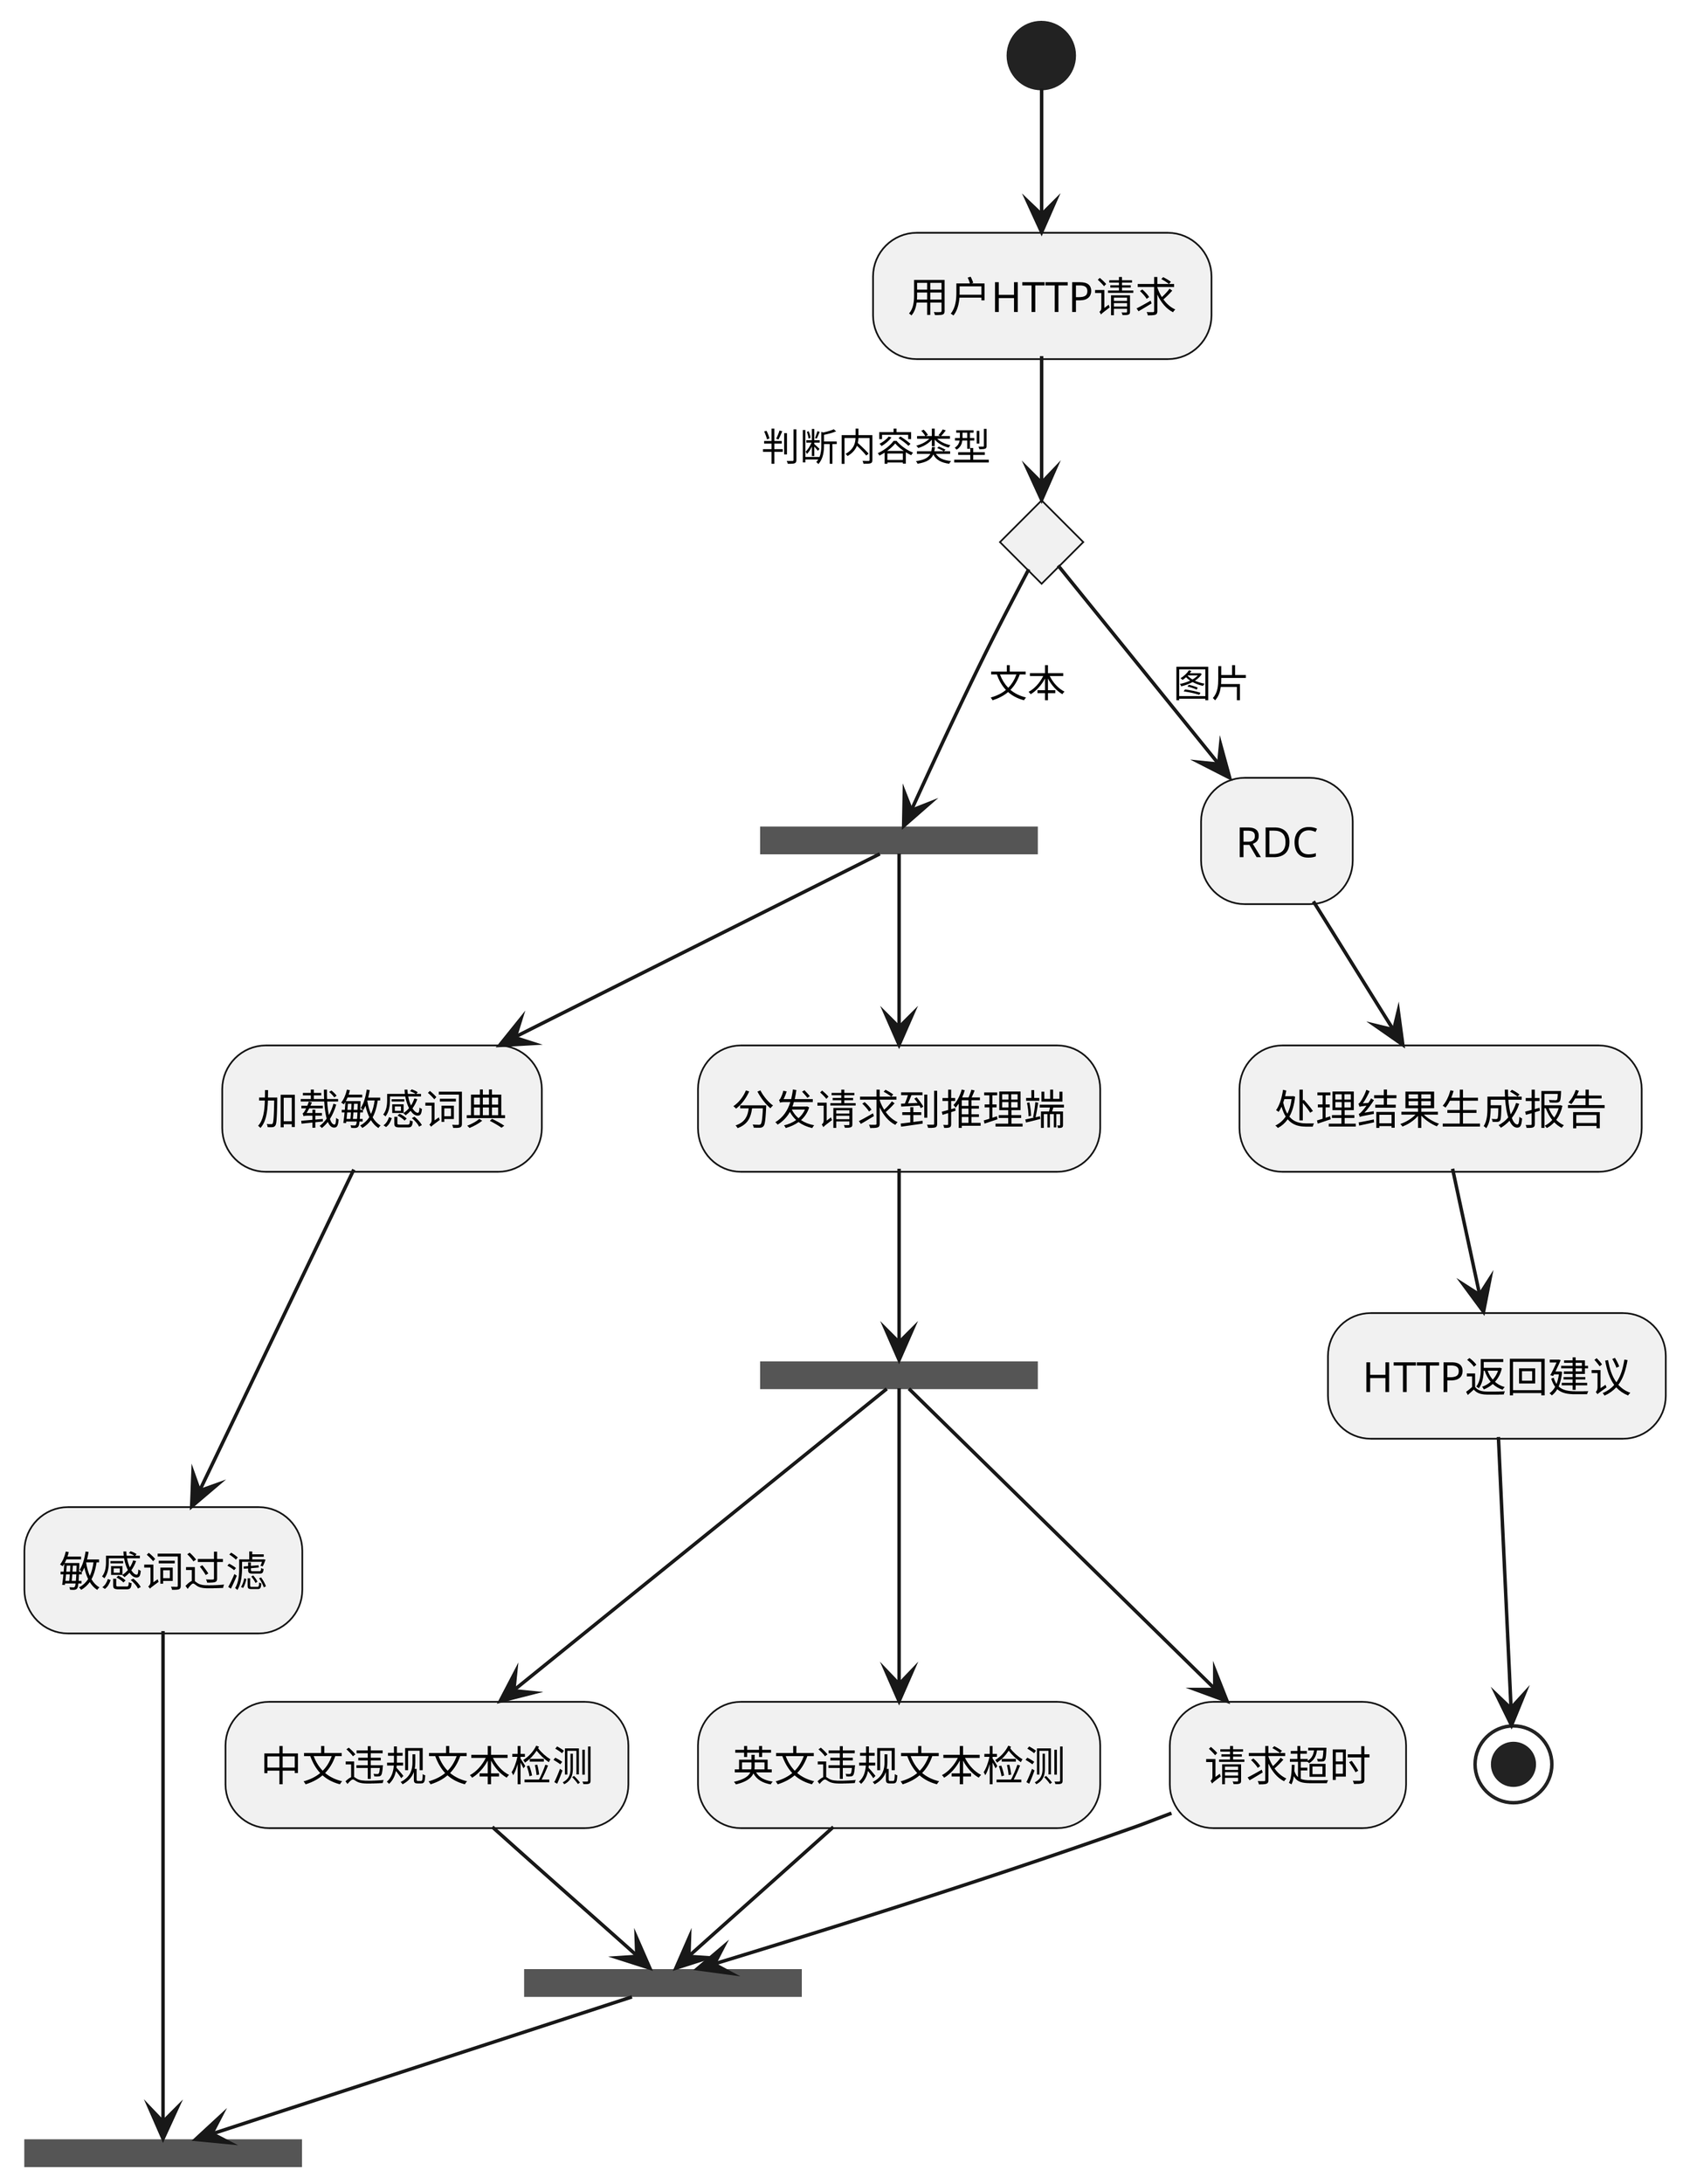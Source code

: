 @startuml
skinparam dpi 512
(*) --> 用户HTTP请求
if "判断内容类型" then
    -->[文本] ===B1===
    --> 加载敏感词典
    --> 敏感词过滤
    --> ===B2===
'
    ===B1=== --> 分发请求到推理端
           --> ===B11===
           --> 中文违规文本检测
           --> ===B12===

           ===B11=== --> 英文违规文本检测
           --> ===B12===

          ===B11=== --> 请求超时
          --> ===B12===
''            while (请求超时？) is (否)
''                :继续等待;
''            endwhile (是)
'
    --> ===B2===

else
-->[图片] RDC

'else (图片)
'    :分发请求到推理端;
'    fork
'        fork
'            :色情图片检测;
'        fork again
'            :抗议/暴恐图片检测;
'        end fork
'    fork again
'        while (处理超时？) is (否)
'            :继续等待;
'        endwhile (是)
'    end merge
'endif
endif
--> 处理结果生成报告
--> HTTP返回建议
--> (*)
@enduml